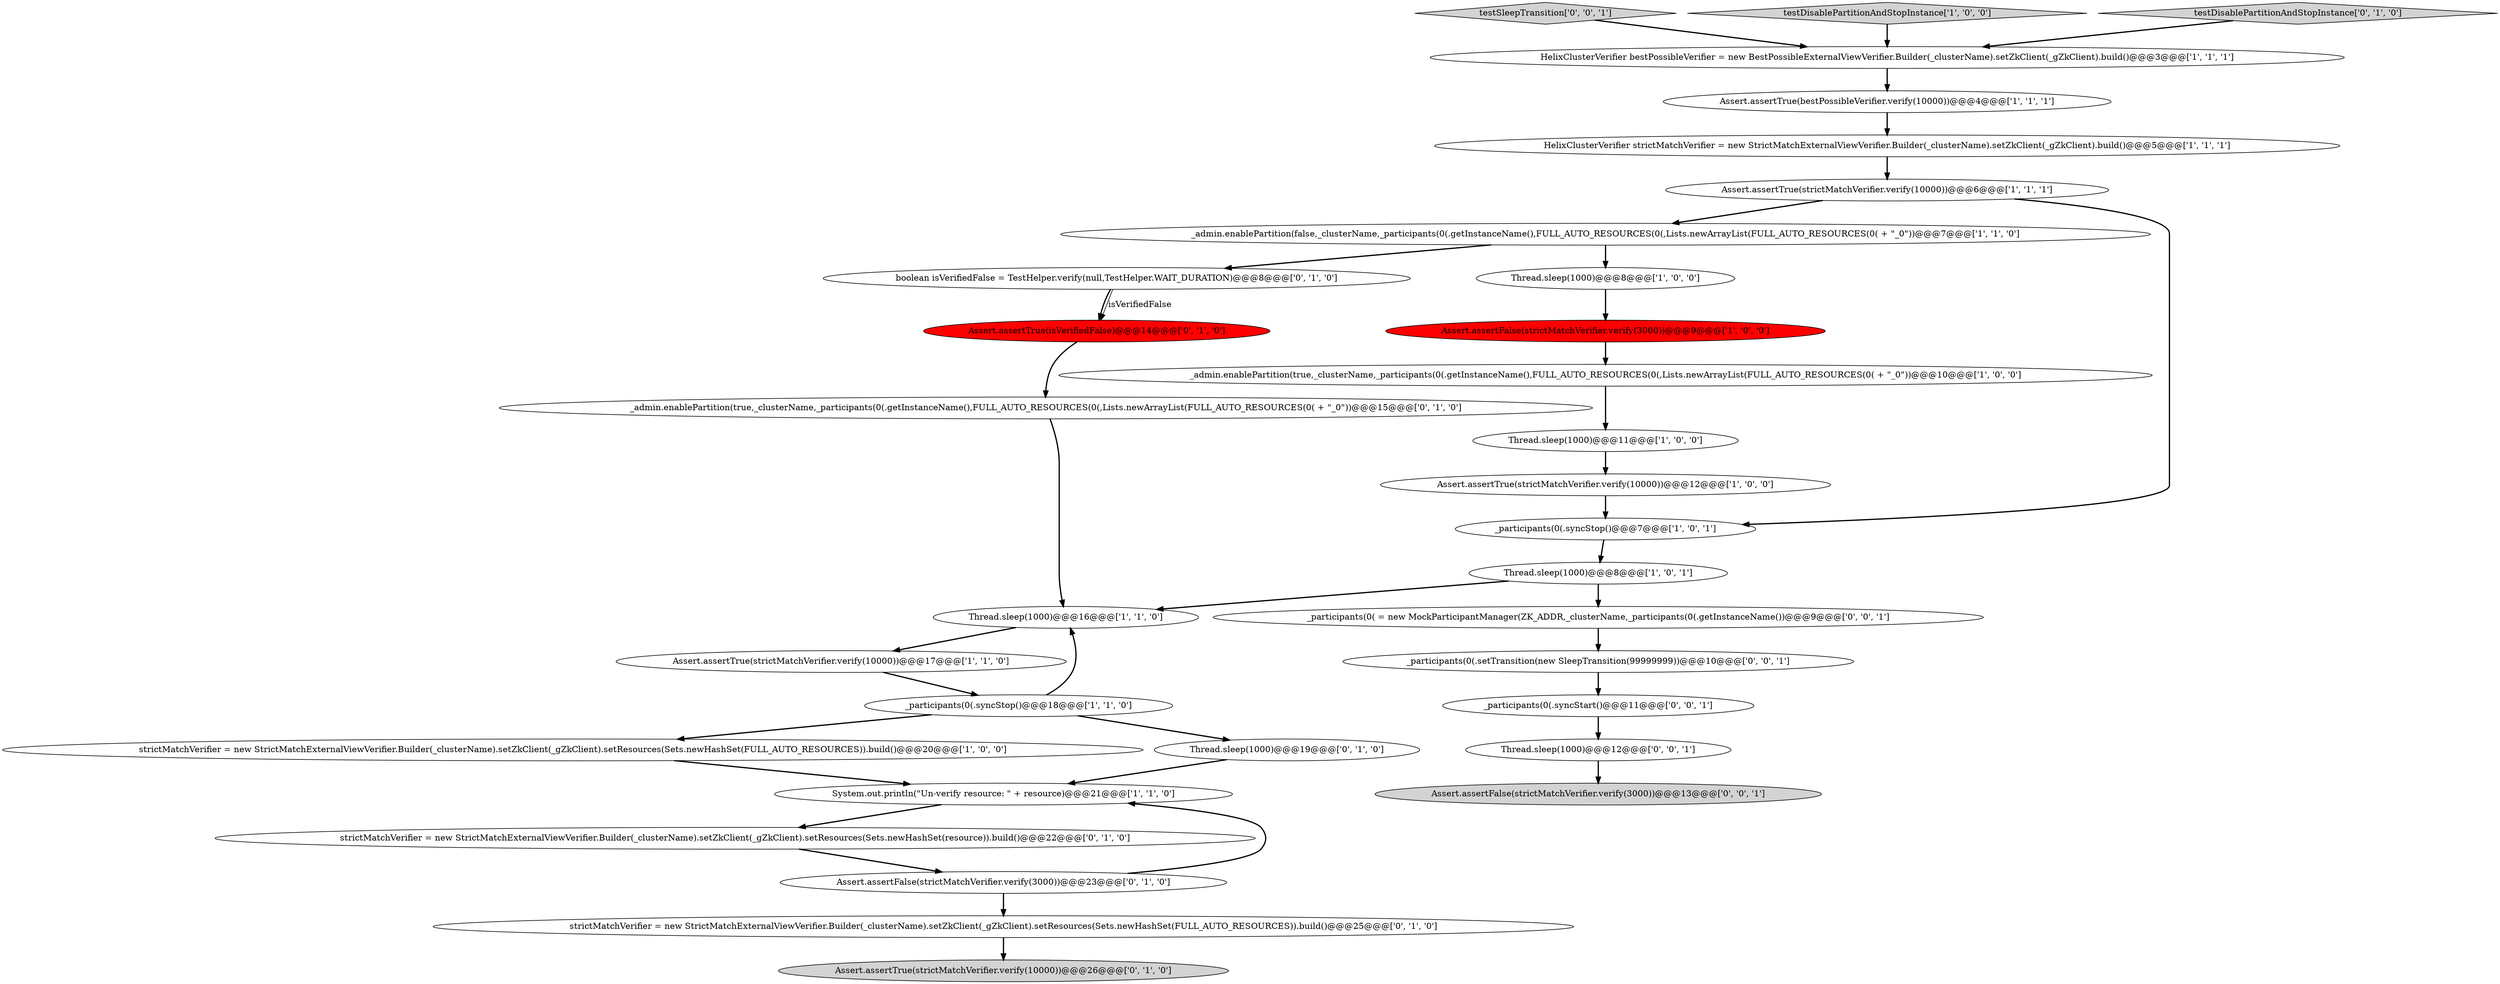 digraph {
31 [style = filled, label = "_participants(0( = new MockParticipantManager(ZK_ADDR,_clusterName,_participants(0(.getInstanceName())@@@9@@@['0', '0', '1']", fillcolor = white, shape = ellipse image = "AAA0AAABBB3BBB"];
13 [style = filled, label = "strictMatchVerifier = new StrictMatchExternalViewVerifier.Builder(_clusterName).setZkClient(_gZkClient).setResources(Sets.newHashSet(FULL_AUTO_RESOURCES)).build()@@@20@@@['1', '0', '0']", fillcolor = white, shape = ellipse image = "AAA0AAABBB1BBB"];
3 [style = filled, label = "Assert.assertTrue(strictMatchVerifier.verify(10000))@@@12@@@['1', '0', '0']", fillcolor = white, shape = ellipse image = "AAA0AAABBB1BBB"];
26 [style = filled, label = "Assert.assertTrue(strictMatchVerifier.verify(10000))@@@26@@@['0', '1', '0']", fillcolor = lightgray, shape = ellipse image = "AAA0AAABBB2BBB"];
15 [style = filled, label = "System.out.println(\"Un-verify resource: \" + resource)@@@21@@@['1', '1', '0']", fillcolor = white, shape = ellipse image = "AAA0AAABBB1BBB"];
19 [style = filled, label = "strictMatchVerifier = new StrictMatchExternalViewVerifier.Builder(_clusterName).setZkClient(_gZkClient).setResources(Sets.newHashSet(FULL_AUTO_RESOURCES)).build()@@@25@@@['0', '1', '0']", fillcolor = white, shape = ellipse image = "AAA0AAABBB2BBB"];
28 [style = filled, label = "_participants(0(.setTransition(new SleepTransition(99999999))@@@10@@@['0', '0', '1']", fillcolor = white, shape = ellipse image = "AAA0AAABBB3BBB"];
17 [style = filled, label = "Thread.sleep(1000)@@@16@@@['1', '1', '0']", fillcolor = white, shape = ellipse image = "AAA0AAABBB1BBB"];
6 [style = filled, label = "HelixClusterVerifier strictMatchVerifier = new StrictMatchExternalViewVerifier.Builder(_clusterName).setZkClient(_gZkClient).build()@@@5@@@['1', '1', '1']", fillcolor = white, shape = ellipse image = "AAA0AAABBB1BBB"];
20 [style = filled, label = "boolean isVerifiedFalse = TestHelper.verify(null,TestHelper.WAIT_DURATION)@@@8@@@['0', '1', '0']", fillcolor = white, shape = ellipse image = "AAA0AAABBB2BBB"];
29 [style = filled, label = "testSleepTransition['0', '0', '1']", fillcolor = lightgray, shape = diamond image = "AAA0AAABBB3BBB"];
2 [style = filled, label = "testDisablePartitionAndStopInstance['1', '0', '0']", fillcolor = lightgray, shape = diamond image = "AAA0AAABBB1BBB"];
10 [style = filled, label = "Thread.sleep(1000)@@@8@@@['1', '0', '1']", fillcolor = white, shape = ellipse image = "AAA0AAABBB1BBB"];
7 [style = filled, label = "Assert.assertTrue(bestPossibleVerifier.verify(10000))@@@4@@@['1', '1', '1']", fillcolor = white, shape = ellipse image = "AAA0AAABBB1BBB"];
5 [style = filled, label = "_admin.enablePartition(true,_clusterName,_participants(0(.getInstanceName(),FULL_AUTO_RESOURCES(0(,Lists.newArrayList(FULL_AUTO_RESOURCES(0( + \"_0\"))@@@10@@@['1', '0', '0']", fillcolor = white, shape = ellipse image = "AAA0AAABBB1BBB"];
23 [style = filled, label = "Thread.sleep(1000)@@@19@@@['0', '1', '0']", fillcolor = white, shape = ellipse image = "AAA0AAABBB2BBB"];
16 [style = filled, label = "Thread.sleep(1000)@@@8@@@['1', '0', '0']", fillcolor = white, shape = ellipse image = "AAA0AAABBB1BBB"];
30 [style = filled, label = "_participants(0(.syncStart()@@@11@@@['0', '0', '1']", fillcolor = white, shape = ellipse image = "AAA0AAABBB3BBB"];
12 [style = filled, label = "Assert.assertFalse(strictMatchVerifier.verify(3000))@@@9@@@['1', '0', '0']", fillcolor = red, shape = ellipse image = "AAA1AAABBB1BBB"];
11 [style = filled, label = "HelixClusterVerifier bestPossibleVerifier = new BestPossibleExternalViewVerifier.Builder(_clusterName).setZkClient(_gZkClient).build()@@@3@@@['1', '1', '1']", fillcolor = white, shape = ellipse image = "AAA0AAABBB1BBB"];
27 [style = filled, label = "Assert.assertFalse(strictMatchVerifier.verify(3000))@@@13@@@['0', '0', '1']", fillcolor = lightgray, shape = ellipse image = "AAA0AAABBB3BBB"];
22 [style = filled, label = "_admin.enablePartition(true,_clusterName,_participants(0(.getInstanceName(),FULL_AUTO_RESOURCES(0(,Lists.newArrayList(FULL_AUTO_RESOURCES(0( + \"_0\"))@@@15@@@['0', '1', '0']", fillcolor = white, shape = ellipse image = "AAA0AAABBB2BBB"];
24 [style = filled, label = "Assert.assertFalse(strictMatchVerifier.verify(3000))@@@23@@@['0', '1', '0']", fillcolor = white, shape = ellipse image = "AAA0AAABBB2BBB"];
8 [style = filled, label = "_participants(0(.syncStop()@@@18@@@['1', '1', '0']", fillcolor = white, shape = ellipse image = "AAA0AAABBB1BBB"];
1 [style = filled, label = "Assert.assertTrue(strictMatchVerifier.verify(10000))@@@6@@@['1', '1', '1']", fillcolor = white, shape = ellipse image = "AAA0AAABBB1BBB"];
18 [style = filled, label = "strictMatchVerifier = new StrictMatchExternalViewVerifier.Builder(_clusterName).setZkClient(_gZkClient).setResources(Sets.newHashSet(resource)).build()@@@22@@@['0', '1', '0']", fillcolor = white, shape = ellipse image = "AAA0AAABBB2BBB"];
9 [style = filled, label = "Assert.assertTrue(strictMatchVerifier.verify(10000))@@@17@@@['1', '1', '0']", fillcolor = white, shape = ellipse image = "AAA0AAABBB1BBB"];
21 [style = filled, label = "Assert.assertTrue(isVerifiedFalse)@@@14@@@['0', '1', '0']", fillcolor = red, shape = ellipse image = "AAA1AAABBB2BBB"];
25 [style = filled, label = "testDisablePartitionAndStopInstance['0', '1', '0']", fillcolor = lightgray, shape = diamond image = "AAA0AAABBB2BBB"];
32 [style = filled, label = "Thread.sleep(1000)@@@12@@@['0', '0', '1']", fillcolor = white, shape = ellipse image = "AAA0AAABBB3BBB"];
0 [style = filled, label = "Thread.sleep(1000)@@@11@@@['1', '0', '0']", fillcolor = white, shape = ellipse image = "AAA0AAABBB1BBB"];
14 [style = filled, label = "_admin.enablePartition(false,_clusterName,_participants(0(.getInstanceName(),FULL_AUTO_RESOURCES(0(,Lists.newArrayList(FULL_AUTO_RESOURCES(0( + \"_0\"))@@@7@@@['1', '1', '0']", fillcolor = white, shape = ellipse image = "AAA0AAABBB1BBB"];
4 [style = filled, label = "_participants(0(.syncStop()@@@7@@@['1', '0', '1']", fillcolor = white, shape = ellipse image = "AAA0AAABBB1BBB"];
14->16 [style = bold, label=""];
0->3 [style = bold, label=""];
4->10 [style = bold, label=""];
1->4 [style = bold, label=""];
18->24 [style = bold, label=""];
24->19 [style = bold, label=""];
12->5 [style = bold, label=""];
8->23 [style = bold, label=""];
10->31 [style = bold, label=""];
28->30 [style = bold, label=""];
17->9 [style = bold, label=""];
23->15 [style = bold, label=""];
30->32 [style = bold, label=""];
32->27 [style = bold, label=""];
10->17 [style = bold, label=""];
9->8 [style = bold, label=""];
3->4 [style = bold, label=""];
15->18 [style = bold, label=""];
20->21 [style = bold, label=""];
8->17 [style = bold, label=""];
6->1 [style = bold, label=""];
5->0 [style = bold, label=""];
21->22 [style = bold, label=""];
25->11 [style = bold, label=""];
19->26 [style = bold, label=""];
7->6 [style = bold, label=""];
22->17 [style = bold, label=""];
20->21 [style = solid, label="isVerifiedFalse"];
1->14 [style = bold, label=""];
13->15 [style = bold, label=""];
31->28 [style = bold, label=""];
16->12 [style = bold, label=""];
2->11 [style = bold, label=""];
29->11 [style = bold, label=""];
11->7 [style = bold, label=""];
8->13 [style = bold, label=""];
14->20 [style = bold, label=""];
24->15 [style = bold, label=""];
}
